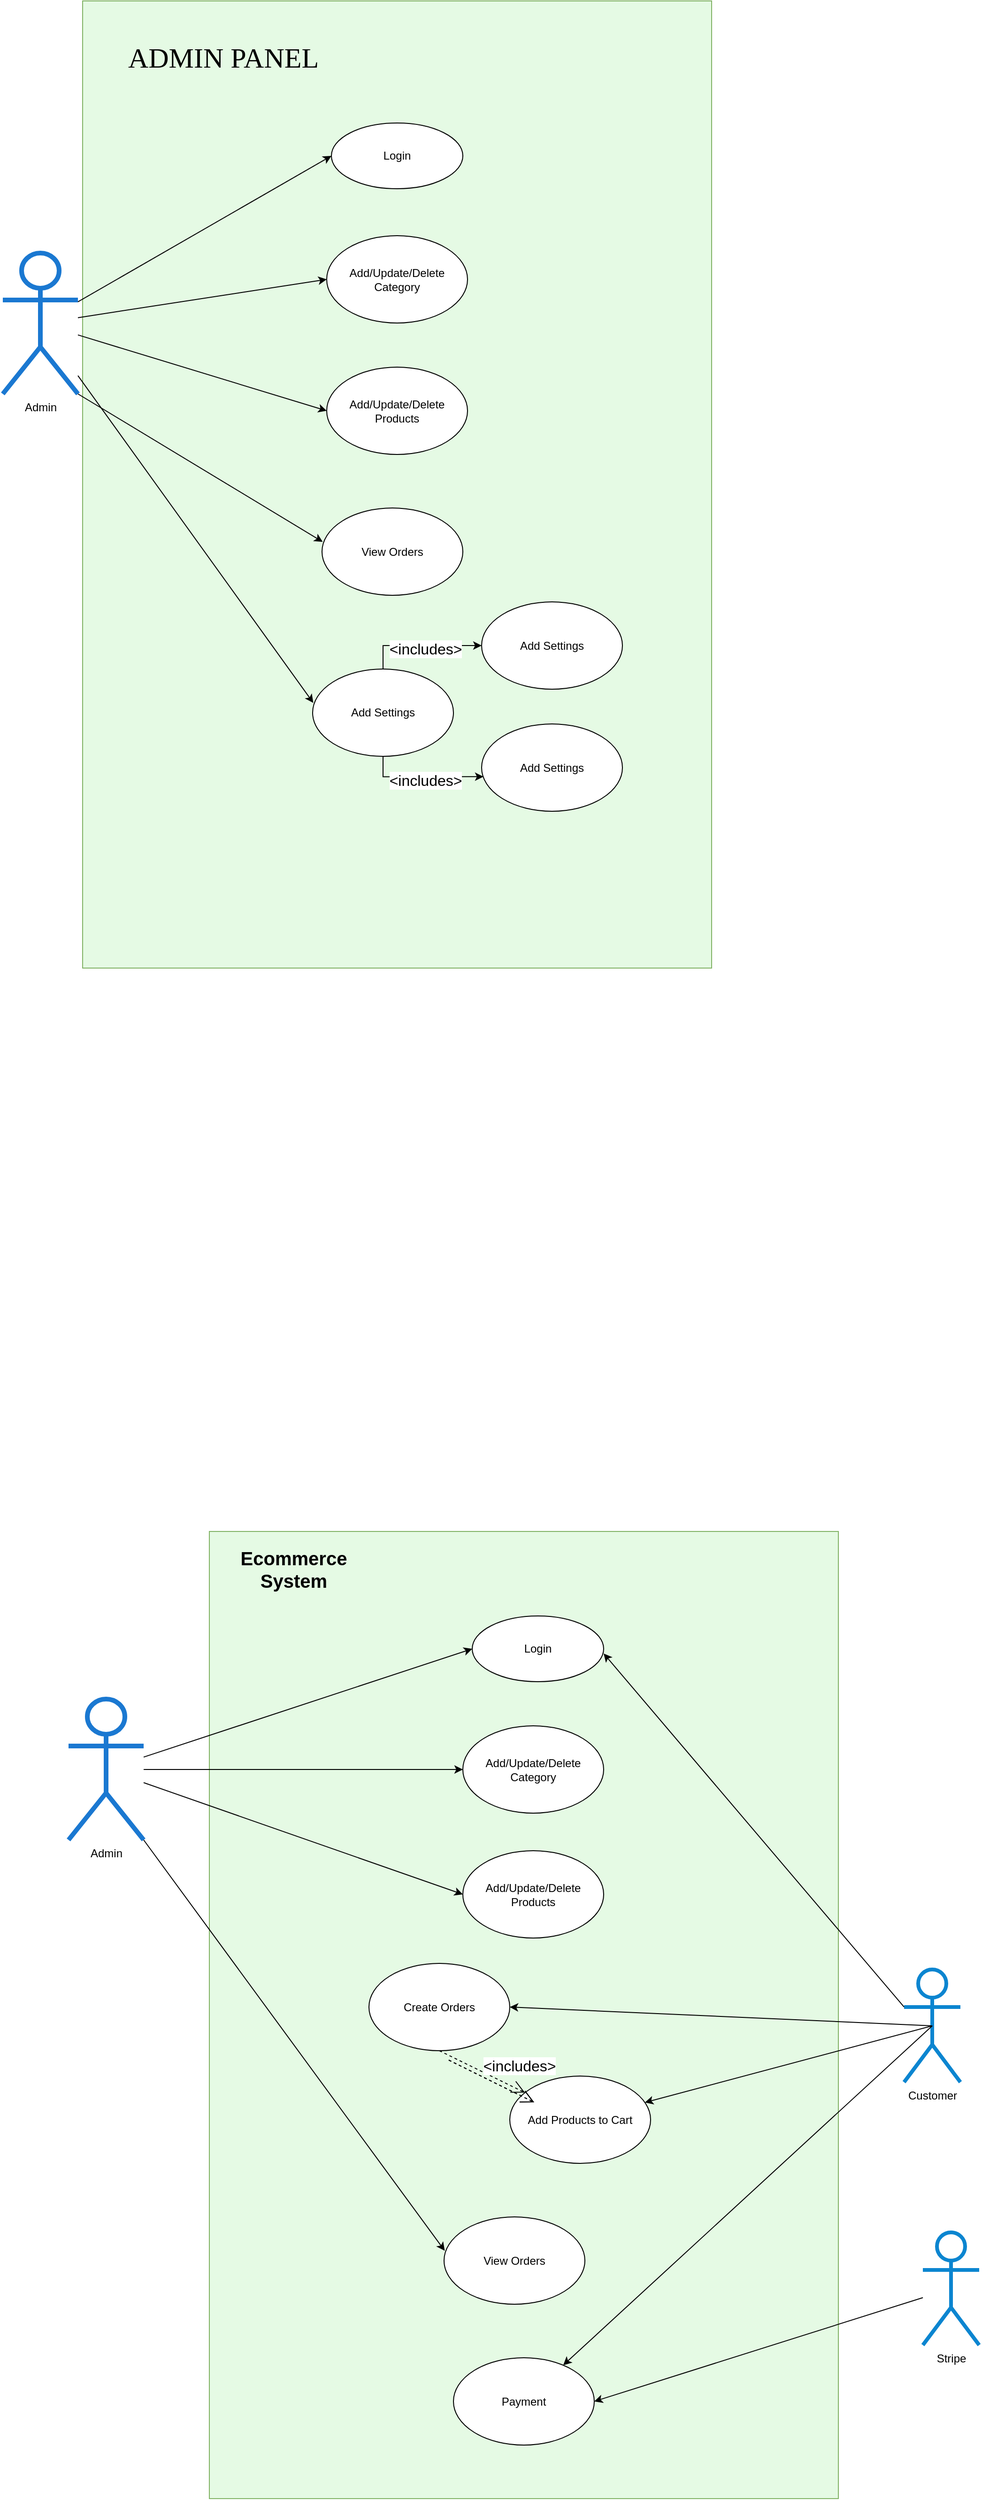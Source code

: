 <mxfile version="21.5.0" type="github">
  <diagram name="Page-1" id="igKEuE6RyJMRjBMo8wGY">
    <mxGraphModel dx="1300" dy="3931" grid="1" gridSize="10" guides="1" tooltips="1" connect="1" arrows="1" fold="1" page="1" pageScale="1" pageWidth="1200" pageHeight="1600" math="0" shadow="0">
      <root>
        <mxCell id="0" />
        <mxCell id="1" parent="0" />
        <mxCell id="2WVy318mOLhB7sXqwARw-7" value="" style="whiteSpace=wrap;html=1;fillColor=#E5FAE4;strokeColor=#82b366;gradientColor=none;" parent="1" vertex="1">
          <mxGeometry x="260" y="-20" width="670" height="1030" as="geometry" />
        </mxCell>
        <mxCell id="2WVy318mOLhB7sXqwARw-1" value="Admin" style="shape=umlActor;verticalLabelPosition=bottom;verticalAlign=top;html=1;outlineConnect=0;strokeColor=#1a78d1;strokeWidth=5;" parent="1" vertex="1">
          <mxGeometry x="110" y="158.5" width="80" height="150" as="geometry" />
        </mxCell>
        <mxCell id="2WVy318mOLhB7sXqwARw-3" value="Customer" style="shape=umlActor;verticalLabelPosition=bottom;verticalAlign=top;html=1;outlineConnect=0;strokeColor=#0b85d0;strokeWidth=4;" parent="1" vertex="1">
          <mxGeometry x="1000" y="446.5" width="60" height="120" as="geometry" />
        </mxCell>
        <mxCell id="2WVy318mOLhB7sXqwARw-5" value="Stripe" style="shape=umlActor;verticalLabelPosition=bottom;verticalAlign=top;html=1;outlineConnect=0;strokeColor=#0b85d0;strokeWidth=4;" parent="1" vertex="1">
          <mxGeometry x="1020" y="726.5" width="60" height="120" as="geometry" />
        </mxCell>
        <mxCell id="2WVy318mOLhB7sXqwARw-8" value="Login" style="ellipse;whiteSpace=wrap;html=1;" parent="1" vertex="1">
          <mxGeometry x="540" y="70" width="140" height="70" as="geometry" />
        </mxCell>
        <mxCell id="2WVy318mOLhB7sXqwARw-12" value="" style="endArrow=classic;html=1;rounded=0;entryX=0;entryY=0.5;entryDx=0;entryDy=0;" parent="1" source="2WVy318mOLhB7sXqwARw-1" target="2WVy318mOLhB7sXqwARw-8" edge="1">
          <mxGeometry width="50" height="50" relative="1" as="geometry">
            <mxPoint x="240" y="170" as="sourcePoint" />
            <mxPoint x="290" y="120" as="targetPoint" />
          </mxGeometry>
        </mxCell>
        <mxCell id="2WVy318mOLhB7sXqwARw-13" value="" style="endArrow=classic;html=1;rounded=0;exitX=0;exitY=0.333;exitDx=0;exitDy=0;exitPerimeter=0;" parent="1" source="2WVy318mOLhB7sXqwARw-3" edge="1">
          <mxGeometry width="50" height="50" relative="1" as="geometry">
            <mxPoint x="480" y="190" as="sourcePoint" />
            <mxPoint x="680" y="110" as="targetPoint" />
          </mxGeometry>
        </mxCell>
        <mxCell id="2WVy318mOLhB7sXqwARw-14" value="Add/Update/Delete Category" style="ellipse;whiteSpace=wrap;html=1;" parent="1" vertex="1">
          <mxGeometry x="530" y="187" width="150" height="93" as="geometry" />
        </mxCell>
        <mxCell id="2WVy318mOLhB7sXqwARw-15" value="" style="endArrow=classic;html=1;rounded=0;entryX=0;entryY=0.5;entryDx=0;entryDy=0;" parent="1" source="2WVy318mOLhB7sXqwARw-1" target="2WVy318mOLhB7sXqwARw-14" edge="1">
          <mxGeometry width="50" height="50" relative="1" as="geometry">
            <mxPoint x="240" y="270" as="sourcePoint" />
            <mxPoint x="290" y="217" as="targetPoint" />
          </mxGeometry>
        </mxCell>
        <mxCell id="2WVy318mOLhB7sXqwARw-17" value="Add/Update/Delete Products" style="ellipse;whiteSpace=wrap;html=1;" parent="1" vertex="1">
          <mxGeometry x="530" y="320" width="150" height="93" as="geometry" />
        </mxCell>
        <mxCell id="2WVy318mOLhB7sXqwARw-18" value="" style="endArrow=classic;html=1;rounded=0;entryX=0;entryY=0.5;entryDx=0;entryDy=0;" parent="1" source="2WVy318mOLhB7sXqwARw-1" target="2WVy318mOLhB7sXqwARw-17" edge="1">
          <mxGeometry width="50" height="50" relative="1" as="geometry">
            <mxPoint x="230" y="304" as="sourcePoint" />
            <mxPoint x="280" y="330" as="targetPoint" />
          </mxGeometry>
        </mxCell>
        <mxCell id="2WVy318mOLhB7sXqwARw-23" value="Create Orders" style="ellipse;whiteSpace=wrap;html=1;" parent="1" vertex="1">
          <mxGeometry x="430" y="440" width="150" height="93" as="geometry" />
        </mxCell>
        <mxCell id="2WVy318mOLhB7sXqwARw-26" value="View Orders" style="ellipse;whiteSpace=wrap;html=1;" parent="1" vertex="1">
          <mxGeometry x="510" y="710" width="150" height="93" as="geometry" />
        </mxCell>
        <mxCell id="2WVy318mOLhB7sXqwARw-28" value="" style="endArrow=classic;html=1;rounded=0;entryX=0.005;entryY=0.388;entryDx=0;entryDy=0;entryPerimeter=0;" parent="1" target="2WVy318mOLhB7sXqwARw-26" edge="1">
          <mxGeometry width="50" height="50" relative="1" as="geometry">
            <mxPoint x="190" y="308.5" as="sourcePoint" />
            <mxPoint x="240" y="258.5" as="targetPoint" />
          </mxGeometry>
        </mxCell>
        <mxCell id="2WVy318mOLhB7sXqwARw-29" value="" style="endArrow=classic;html=1;rounded=0;entryX=1;entryY=0.5;entryDx=0;entryDy=0;exitX=0.5;exitY=0.5;exitDx=0;exitDy=0;exitPerimeter=0;" parent="1" source="2WVy318mOLhB7sXqwARw-3" target="2WVy318mOLhB7sXqwARw-23" edge="1">
          <mxGeometry width="50" height="50" relative="1" as="geometry">
            <mxPoint x="650" y="410" as="sourcePoint" />
            <mxPoint x="980" y="240" as="targetPoint" />
          </mxGeometry>
        </mxCell>
        <mxCell id="2WVy318mOLhB7sXqwARw-30" value="Payment" style="ellipse;whiteSpace=wrap;html=1;" parent="1" vertex="1">
          <mxGeometry x="520" y="860" width="150" height="93" as="geometry" />
        </mxCell>
        <mxCell id="2WVy318mOLhB7sXqwARw-31" value="" style="endArrow=classic;html=1;rounded=0;exitX=0.5;exitY=0.5;exitDx=0;exitDy=0;exitPerimeter=0;" parent="1" source="2WVy318mOLhB7sXqwARw-3" target="2WVy318mOLhB7sXqwARw-30" edge="1">
          <mxGeometry width="50" height="50" relative="1" as="geometry">
            <mxPoint x="1050" y="150" as="sourcePoint" />
            <mxPoint x="680" y="517" as="targetPoint" />
          </mxGeometry>
        </mxCell>
        <mxCell id="2WVy318mOLhB7sXqwARw-32" value="" style="endArrow=classic;html=1;rounded=0;entryX=1;entryY=0.5;entryDx=0;entryDy=0;" parent="1" source="2WVy318mOLhB7sXqwARw-5" target="2WVy318mOLhB7sXqwARw-30" edge="1">
          <mxGeometry width="50" height="50" relative="1" as="geometry">
            <mxPoint x="1060" y="160" as="sourcePoint" />
            <mxPoint x="635" y="754" as="targetPoint" />
          </mxGeometry>
        </mxCell>
        <mxCell id="2WVy318mOLhB7sXqwARw-33" value="Ecommerce System" style="text;html=1;strokeColor=none;fillColor=none;align=center;verticalAlign=middle;whiteSpace=wrap;rounded=0;fontSize=20;fontStyle=1" parent="1" vertex="1">
          <mxGeometry x="330" y="10" width="40" height="20" as="geometry" />
        </mxCell>
        <mxCell id="2WVy318mOLhB7sXqwARw-34" value="Add Products to Cart" style="ellipse;whiteSpace=wrap;html=1;" parent="1" vertex="1">
          <mxGeometry x="580" y="560" width="150" height="93" as="geometry" />
        </mxCell>
        <mxCell id="2WVy318mOLhB7sXqwARw-35" value="&amp;lt;includes&amp;gt;" style="endArrow=open;endSize=12;dashed=1;html=1;rounded=0;exitX=0.5;exitY=1;exitDx=0;exitDy=0;fontSize=16;" parent="1" source="2WVy318mOLhB7sXqwARw-23" target="2WVy318mOLhB7sXqwARw-34" edge="1">
          <mxGeometry x="0.652" y="22" width="160" relative="1" as="geometry">
            <mxPoint x="620" y="560" as="sourcePoint" />
            <mxPoint x="780" y="560" as="targetPoint" />
            <mxPoint y="-1" as="offset" />
          </mxGeometry>
        </mxCell>
        <mxCell id="2WVy318mOLhB7sXqwARw-36" value="" style="endArrow=classic;html=1;rounded=0;exitX=0.5;exitY=0.5;exitDx=0;exitDy=0;exitPerimeter=0;" parent="1" source="2WVy318mOLhB7sXqwARw-3" target="2WVy318mOLhB7sXqwARw-34" edge="1">
          <mxGeometry width="50" height="50" relative="1" as="geometry">
            <mxPoint x="1040" y="517" as="sourcePoint" />
            <mxPoint x="590" y="497" as="targetPoint" />
          </mxGeometry>
        </mxCell>
        <mxCell id="FOp-FHEVq5P7CfQ6BhnO-1" value="" style="whiteSpace=wrap;html=1;fillColor=#E5FAE4;strokeColor=#82b366;gradientColor=none;" vertex="1" parent="1">
          <mxGeometry x="125" y="-1650" width="670" height="1030" as="geometry" />
        </mxCell>
        <mxCell id="FOp-FHEVq5P7CfQ6BhnO-2" value="Admin" style="shape=umlActor;verticalLabelPosition=bottom;verticalAlign=top;html=1;outlineConnect=0;strokeColor=#1a78d1;strokeWidth=5;" vertex="1" parent="1">
          <mxGeometry x="40" y="-1381.5" width="80" height="150" as="geometry" />
        </mxCell>
        <mxCell id="FOp-FHEVq5P7CfQ6BhnO-5" value="Login" style="ellipse;whiteSpace=wrap;html=1;" vertex="1" parent="1">
          <mxGeometry x="390" y="-1520" width="140" height="70" as="geometry" />
        </mxCell>
        <mxCell id="FOp-FHEVq5P7CfQ6BhnO-6" value="" style="endArrow=classic;html=1;rounded=0;entryX=0;entryY=0.5;entryDx=0;entryDy=0;" edge="1" parent="1" source="FOp-FHEVq5P7CfQ6BhnO-2" target="FOp-FHEVq5P7CfQ6BhnO-5">
          <mxGeometry width="50" height="50" relative="1" as="geometry">
            <mxPoint x="170" y="-1370" as="sourcePoint" />
            <mxPoint x="220" y="-1420" as="targetPoint" />
          </mxGeometry>
        </mxCell>
        <mxCell id="FOp-FHEVq5P7CfQ6BhnO-8" value="Add/Update/Delete Category" style="ellipse;whiteSpace=wrap;html=1;" vertex="1" parent="1">
          <mxGeometry x="385" y="-1400" width="150" height="93" as="geometry" />
        </mxCell>
        <mxCell id="FOp-FHEVq5P7CfQ6BhnO-9" value="" style="endArrow=classic;html=1;rounded=0;entryX=0;entryY=0.5;entryDx=0;entryDy=0;" edge="1" parent="1" source="FOp-FHEVq5P7CfQ6BhnO-2" target="FOp-FHEVq5P7CfQ6BhnO-8">
          <mxGeometry width="50" height="50" relative="1" as="geometry">
            <mxPoint x="170" y="-1270" as="sourcePoint" />
            <mxPoint x="220" y="-1323" as="targetPoint" />
          </mxGeometry>
        </mxCell>
        <mxCell id="FOp-FHEVq5P7CfQ6BhnO-10" value="Add/Update/Delete Products" style="ellipse;whiteSpace=wrap;html=1;" vertex="1" parent="1">
          <mxGeometry x="385" y="-1260" width="150" height="93" as="geometry" />
        </mxCell>
        <mxCell id="FOp-FHEVq5P7CfQ6BhnO-11" value="" style="endArrow=classic;html=1;rounded=0;entryX=0;entryY=0.5;entryDx=0;entryDy=0;" edge="1" parent="1" source="FOp-FHEVq5P7CfQ6BhnO-2" target="FOp-FHEVq5P7CfQ6BhnO-10">
          <mxGeometry width="50" height="50" relative="1" as="geometry">
            <mxPoint x="160" y="-1236" as="sourcePoint" />
            <mxPoint x="210" y="-1210" as="targetPoint" />
          </mxGeometry>
        </mxCell>
        <mxCell id="FOp-FHEVq5P7CfQ6BhnO-13" value="View Orders" style="ellipse;whiteSpace=wrap;html=1;" vertex="1" parent="1">
          <mxGeometry x="380" y="-1110" width="150" height="93" as="geometry" />
        </mxCell>
        <mxCell id="FOp-FHEVq5P7CfQ6BhnO-14" value="" style="endArrow=classic;html=1;rounded=0;entryX=0.005;entryY=0.388;entryDx=0;entryDy=0;entryPerimeter=0;" edge="1" parent="1" target="FOp-FHEVq5P7CfQ6BhnO-13">
          <mxGeometry width="50" height="50" relative="1" as="geometry">
            <mxPoint x="120" y="-1231.5" as="sourcePoint" />
            <mxPoint x="170" y="-1281.5" as="targetPoint" />
          </mxGeometry>
        </mxCell>
        <mxCell id="FOp-FHEVq5P7CfQ6BhnO-19" value="ADMIN PANEL" style="text;html=1;strokeColor=none;fillColor=none;align=center;verticalAlign=middle;whiteSpace=wrap;rounded=0;fontSize=30;fontStyle=0;fontFamily=Verdana;" vertex="1" parent="1">
          <mxGeometry x="160" y="-1600" width="230" height="20" as="geometry" />
        </mxCell>
        <mxCell id="FOp-FHEVq5P7CfQ6BhnO-30" style="edgeStyle=orthogonalEdgeStyle;rounded=0;orthogonalLoop=1;jettySize=auto;html=1;exitX=0.5;exitY=1;exitDx=0;exitDy=0;entryX=0.013;entryY=0.604;entryDx=0;entryDy=0;entryPerimeter=0;" edge="1" parent="1" source="FOp-FHEVq5P7CfQ6BhnO-23" target="FOp-FHEVq5P7CfQ6BhnO-26">
          <mxGeometry relative="1" as="geometry" />
        </mxCell>
        <mxCell id="FOp-FHEVq5P7CfQ6BhnO-31" style="edgeStyle=orthogonalEdgeStyle;rounded=0;orthogonalLoop=1;jettySize=auto;html=1;exitX=0.5;exitY=0;exitDx=0;exitDy=0;entryX=0;entryY=0.5;entryDx=0;entryDy=0;" edge="1" parent="1" source="FOp-FHEVq5P7CfQ6BhnO-23" target="FOp-FHEVq5P7CfQ6BhnO-25">
          <mxGeometry relative="1" as="geometry" />
        </mxCell>
        <mxCell id="FOp-FHEVq5P7CfQ6BhnO-23" value="Add Settings" style="ellipse;whiteSpace=wrap;html=1;" vertex="1" parent="1">
          <mxGeometry x="370" y="-938.5" width="150" height="93" as="geometry" />
        </mxCell>
        <mxCell id="FOp-FHEVq5P7CfQ6BhnO-24" value="" style="endArrow=classic;html=1;rounded=0;entryX=0.005;entryY=0.388;entryDx=0;entryDy=0;entryPerimeter=0;" edge="1" parent="1" target="FOp-FHEVq5P7CfQ6BhnO-23" source="FOp-FHEVq5P7CfQ6BhnO-2">
          <mxGeometry width="50" height="50" relative="1" as="geometry">
            <mxPoint x="110" y="-1060" as="sourcePoint" />
            <mxPoint x="160" y="-1110" as="targetPoint" />
          </mxGeometry>
        </mxCell>
        <mxCell id="FOp-FHEVq5P7CfQ6BhnO-25" value="Add Settings" style="ellipse;whiteSpace=wrap;html=1;" vertex="1" parent="1">
          <mxGeometry x="550" y="-1010" width="150" height="93" as="geometry" />
        </mxCell>
        <mxCell id="FOp-FHEVq5P7CfQ6BhnO-26" value="Add Settings" style="ellipse;whiteSpace=wrap;html=1;" vertex="1" parent="1">
          <mxGeometry x="550" y="-880" width="150" height="93" as="geometry" />
        </mxCell>
        <mxCell id="FOp-FHEVq5P7CfQ6BhnO-28" value="&amp;lt;includes&amp;gt;" style="endArrow=open;endSize=12;dashed=1;html=1;rounded=0;exitX=0.5;exitY=1;exitDx=0;exitDy=0;fontSize=16;" edge="1" parent="1">
          <mxGeometry x="-1" y="1363" width="160" relative="1" as="geometry">
            <mxPoint x="515" y="543" as="sourcePoint" />
            <mxPoint x="606" y="588" as="targetPoint" />
            <mxPoint x="-629" y="-141" as="offset" />
          </mxGeometry>
        </mxCell>
        <mxCell id="FOp-FHEVq5P7CfQ6BhnO-33" value="&amp;lt;includes&amp;gt;" style="endArrow=open;endSize=12;dashed=1;html=1;rounded=0;exitX=0.5;exitY=1;exitDx=0;exitDy=0;fontSize=16;" edge="1" parent="1">
          <mxGeometry x="-1" y="1503" width="160" relative="1" as="geometry">
            <mxPoint x="515" y="543" as="sourcePoint" />
            <mxPoint x="606" y="588" as="targetPoint" />
            <mxPoint x="-691" y="-156" as="offset" />
          </mxGeometry>
        </mxCell>
      </root>
    </mxGraphModel>
  </diagram>
</mxfile>
